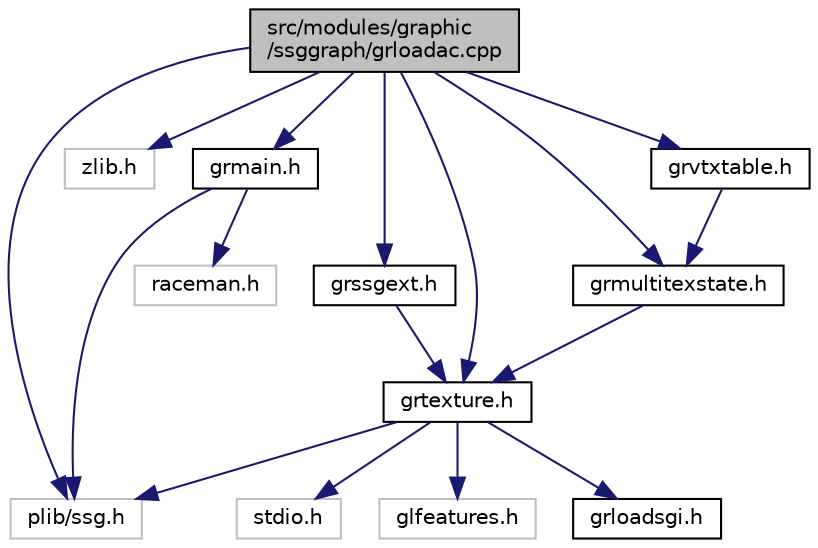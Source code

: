 digraph "src/modules/graphic/ssggraph/grloadac.cpp"
{
  edge [fontname="Helvetica",fontsize="10",labelfontname="Helvetica",labelfontsize="10"];
  node [fontname="Helvetica",fontsize="10",shape=record];
  Node1 [label="src/modules/graphic\l/ssggraph/grloadac.cpp",height=0.2,width=0.4,color="black", fillcolor="grey75", style="filled", fontcolor="black"];
  Node1 -> Node2 [color="midnightblue",fontsize="10",style="solid",fontname="Helvetica"];
  Node2 [label="plib/ssg.h",height=0.2,width=0.4,color="grey75", fillcolor="white", style="filled"];
  Node1 -> Node3 [color="midnightblue",fontsize="10",style="solid",fontname="Helvetica"];
  Node3 [label="zlib.h",height=0.2,width=0.4,color="grey75", fillcolor="white", style="filled"];
  Node1 -> Node4 [color="midnightblue",fontsize="10",style="solid",fontname="Helvetica"];
  Node4 [label="grssgext.h",height=0.2,width=0.4,color="black", fillcolor="white", style="filled",URL="$grssgext_8h.html",tooltip="This file contains the divergences from PLIB. "];
  Node4 -> Node5 [color="midnightblue",fontsize="10",style="solid",fontname="Helvetica"];
  Node5 [label="grtexture.h",height=0.2,width=0.4,color="black", fillcolor="white", style="filled",URL="$grtexture_8h.html"];
  Node5 -> Node6 [color="midnightblue",fontsize="10",style="solid",fontname="Helvetica"];
  Node6 [label="stdio.h",height=0.2,width=0.4,color="grey75", fillcolor="white", style="filled"];
  Node5 -> Node2 [color="midnightblue",fontsize="10",style="solid",fontname="Helvetica"];
  Node5 -> Node7 [color="midnightblue",fontsize="10",style="solid",fontname="Helvetica"];
  Node7 [label="glfeatures.h",height=0.2,width=0.4,color="grey75", fillcolor="white", style="filled"];
  Node5 -> Node8 [color="midnightblue",fontsize="10",style="solid",fontname="Helvetica"];
  Node8 [label="grloadsgi.h",height=0.2,width=0.4,color="black", fillcolor="white", style="filled",URL="$grloadsgi_8h.html"];
  Node1 -> Node9 [color="midnightblue",fontsize="10",style="solid",fontname="Helvetica"];
  Node9 [label="grvtxtable.h",height=0.2,width=0.4,color="black", fillcolor="white", style="filled",URL="$grvtxtable_8h.html"];
  Node9 -> Node10 [color="midnightblue",fontsize="10",style="solid",fontname="Helvetica"];
  Node10 [label="grmultitexstate.h",height=0.2,width=0.4,color="black", fillcolor="white", style="filled",URL="$grmultitexstate_8h.html"];
  Node10 -> Node5 [color="midnightblue",fontsize="10",style="solid",fontname="Helvetica"];
  Node1 -> Node10 [color="midnightblue",fontsize="10",style="solid",fontname="Helvetica"];
  Node1 -> Node11 [color="midnightblue",fontsize="10",style="solid",fontname="Helvetica"];
  Node11 [label="grmain.h",height=0.2,width=0.4,color="black", fillcolor="white", style="filled",URL="$grmain_8h.html"];
  Node11 -> Node2 [color="midnightblue",fontsize="10",style="solid",fontname="Helvetica"];
  Node11 -> Node12 [color="midnightblue",fontsize="10",style="solid",fontname="Helvetica"];
  Node12 [label="raceman.h",height=0.2,width=0.4,color="grey75", fillcolor="white", style="filled"];
  Node1 -> Node5 [color="midnightblue",fontsize="10",style="solid",fontname="Helvetica"];
}
